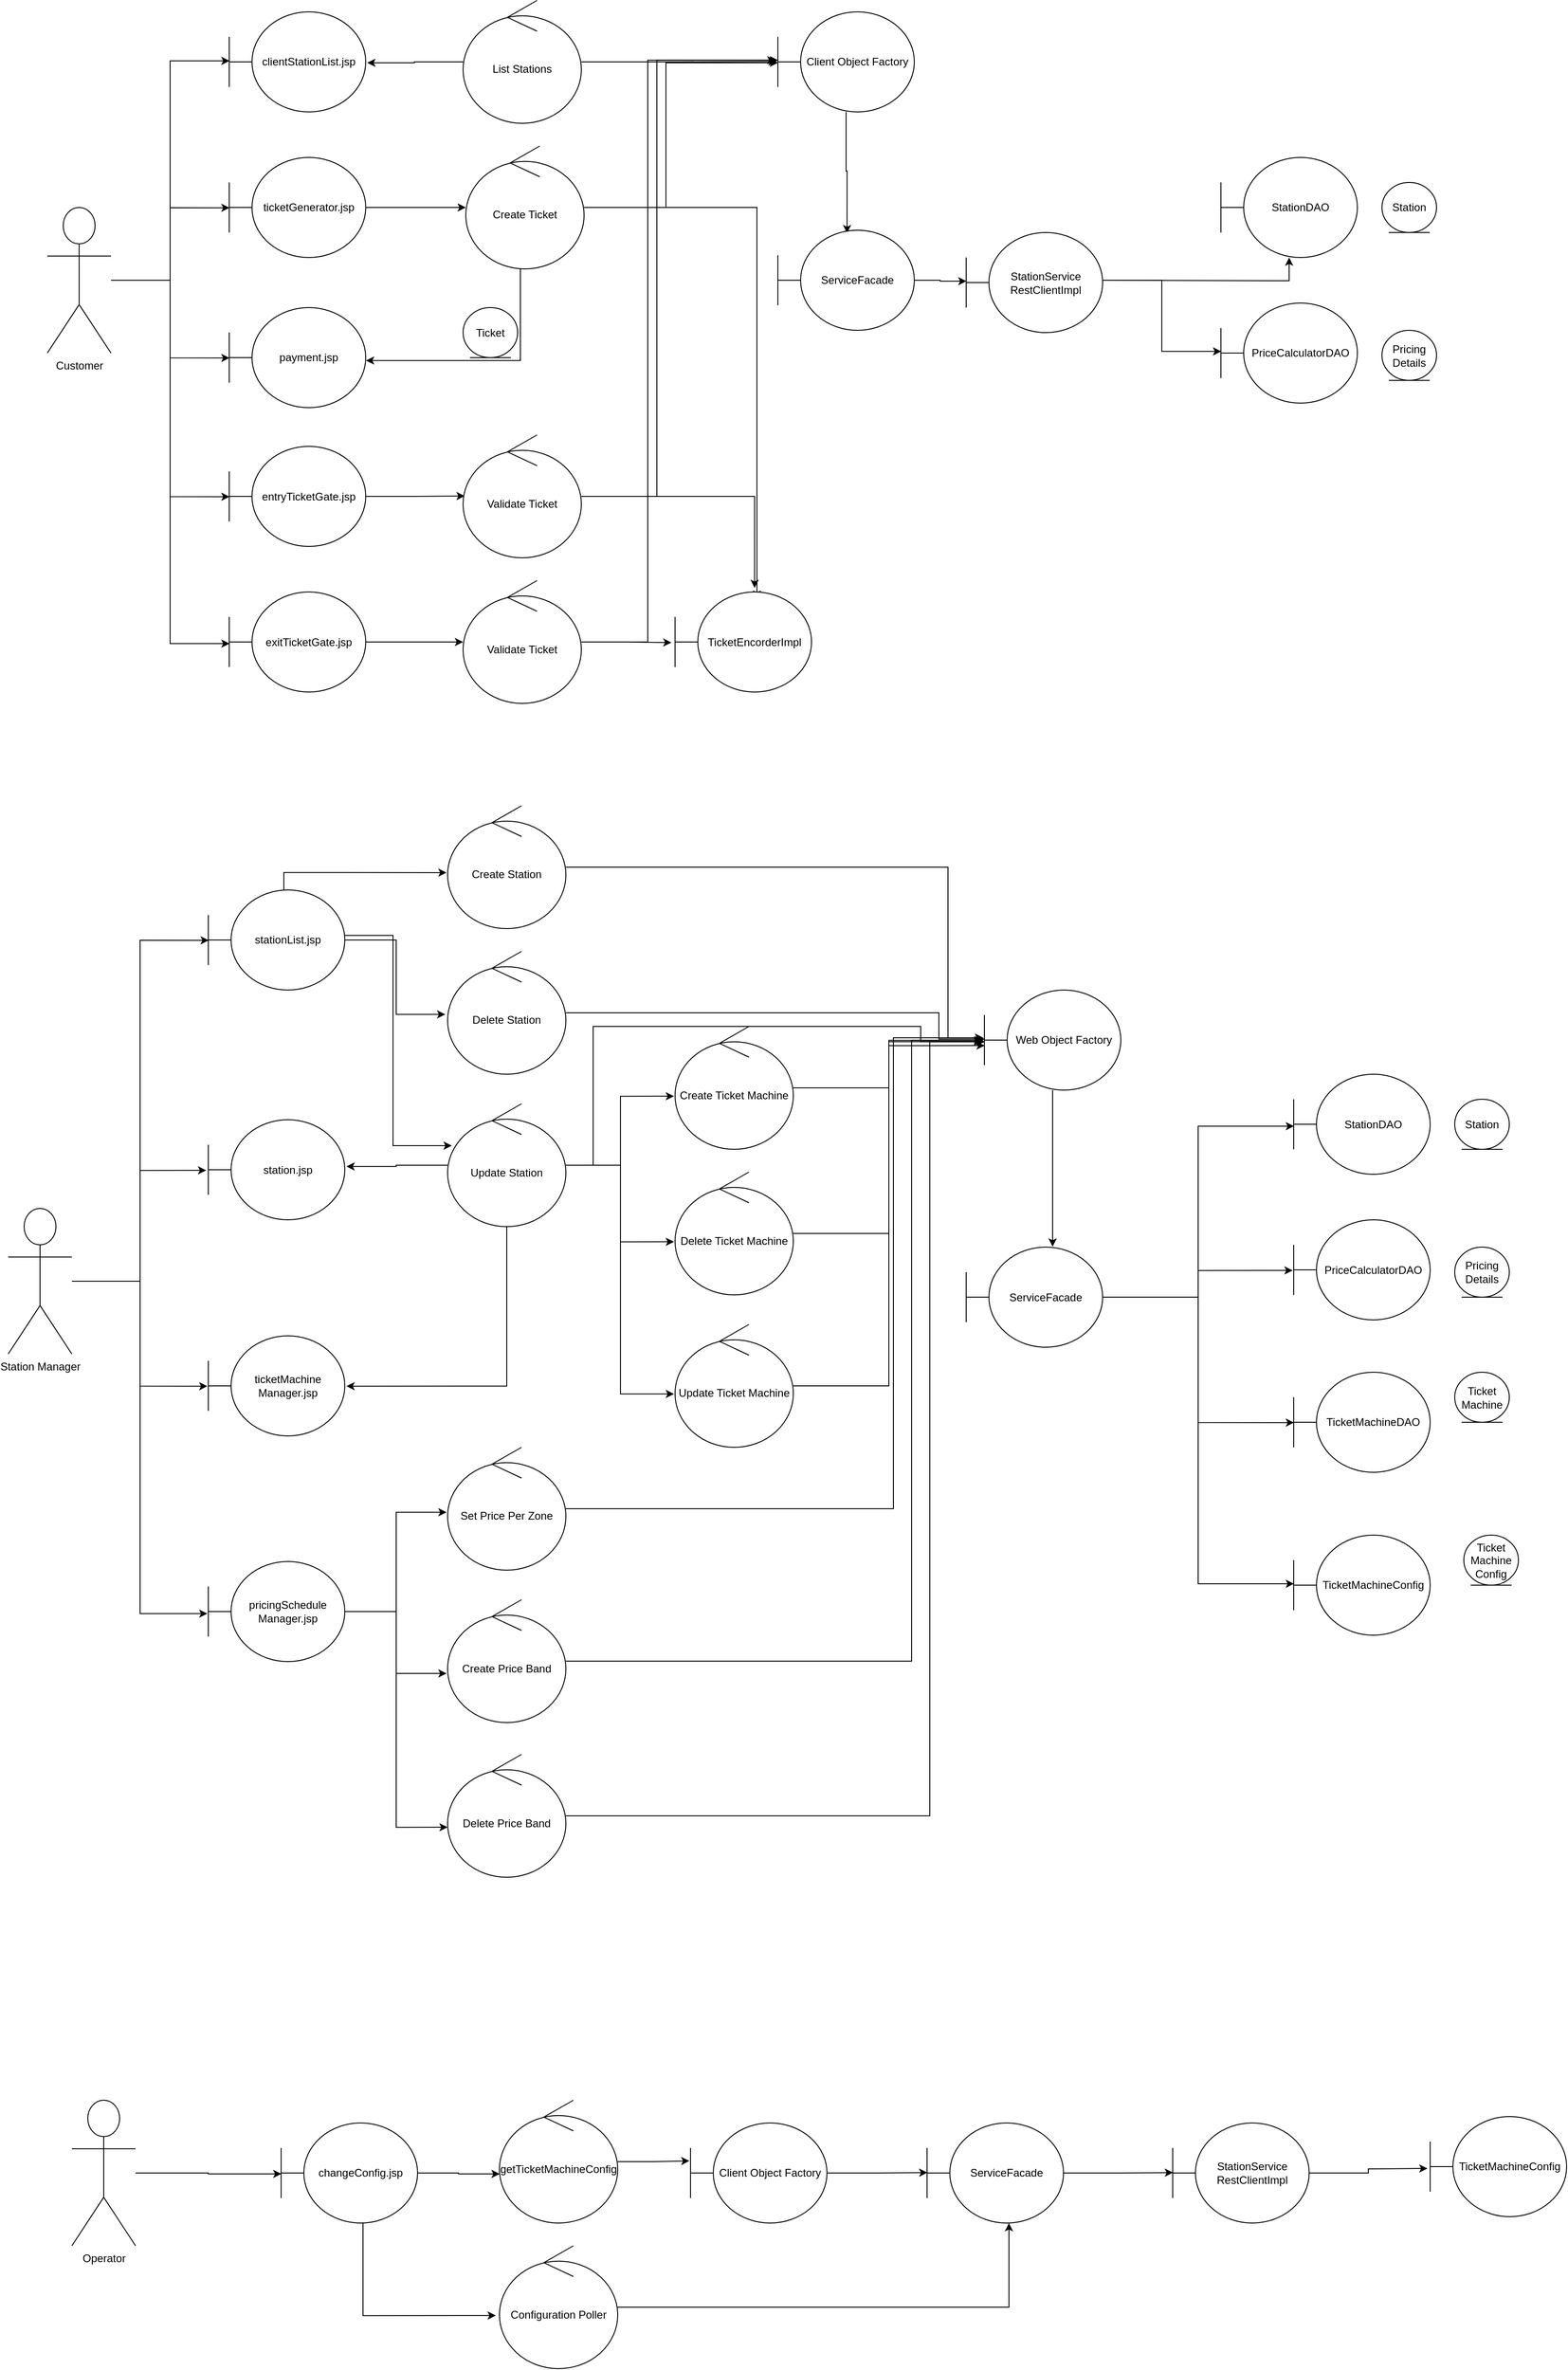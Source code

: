 <mxfile version="14.1.8" type="device"><diagram id="IbJLs0RDZBmSA3ulgl1f" name="Page-1"><mxGraphModel dx="5540" dy="2540" grid="1" gridSize="10" guides="1" tooltips="1" connect="1" arrows="1" fold="1" page="1" pageScale="1" pageWidth="1654" pageHeight="1169" math="0" shadow="0"><root><mxCell id="0"/><mxCell id="1" parent="0"/><mxCell id="W-Iz0zF5mU7ahWEruUQd-25" style="edgeStyle=orthogonalEdgeStyle;rounded=0;orthogonalLoop=1;jettySize=auto;html=1;entryX=0.002;entryY=0.503;entryDx=0;entryDy=0;entryPerimeter=0;" edge="1" parent="1" source="W-Iz0zF5mU7ahWEruUQd-1" target="W-Iz0zF5mU7ahWEruUQd-6"><mxGeometry relative="1" as="geometry"/></mxCell><mxCell id="W-Iz0zF5mU7ahWEruUQd-26" style="edgeStyle=orthogonalEdgeStyle;rounded=0;orthogonalLoop=1;jettySize=auto;html=1;entryX=0.002;entryY=0.503;entryDx=0;entryDy=0;entryPerimeter=0;" edge="1" parent="1" source="W-Iz0zF5mU7ahWEruUQd-1" target="W-Iz0zF5mU7ahWEruUQd-2"><mxGeometry relative="1" as="geometry"/></mxCell><mxCell id="W-Iz0zF5mU7ahWEruUQd-28" style="edgeStyle=orthogonalEdgeStyle;rounded=0;orthogonalLoop=1;jettySize=auto;html=1;entryX=0.002;entryY=0.516;entryDx=0;entryDy=0;entryPerimeter=0;" edge="1" parent="1" source="W-Iz0zF5mU7ahWEruUQd-1" target="W-Iz0zF5mU7ahWEruUQd-7"><mxGeometry relative="1" as="geometry"/></mxCell><mxCell id="W-Iz0zF5mU7ahWEruUQd-29" style="edgeStyle=orthogonalEdgeStyle;rounded=0;orthogonalLoop=1;jettySize=auto;html=1;entryX=0.002;entryY=0.49;entryDx=0;entryDy=0;entryPerimeter=0;" edge="1" parent="1" source="W-Iz0zF5mU7ahWEruUQd-1" target="W-Iz0zF5mU7ahWEruUQd-9"><mxGeometry relative="1" as="geometry"/></mxCell><mxCell id="W-Iz0zF5mU7ahWEruUQd-76" style="edgeStyle=orthogonalEdgeStyle;rounded=0;orthogonalLoop=1;jettySize=auto;html=1;entryX=0.002;entryY=0.503;entryDx=0;entryDy=0;entryPerimeter=0;" edge="1" parent="1" source="W-Iz0zF5mU7ahWEruUQd-1" target="W-Iz0zF5mU7ahWEruUQd-8"><mxGeometry relative="1" as="geometry"/></mxCell><mxCell id="W-Iz0zF5mU7ahWEruUQd-1" value="Customer" style="shape=umlActor;verticalLabelPosition=bottom;verticalAlign=top;html=1;outlineConnect=0;" vertex="1" parent="1"><mxGeometry x="80" y="240" width="70" height="160" as="geometry"/></mxCell><mxCell id="W-Iz0zF5mU7ahWEruUQd-36" style="edgeStyle=orthogonalEdgeStyle;rounded=0;orthogonalLoop=1;jettySize=auto;html=1;" edge="1" parent="1" source="W-Iz0zF5mU7ahWEruUQd-2" target="W-Iz0zF5mU7ahWEruUQd-30"><mxGeometry relative="1" as="geometry"/></mxCell><mxCell id="W-Iz0zF5mU7ahWEruUQd-2" value="ticketGenerator.jsp" style="shape=umlBoundary;whiteSpace=wrap;html=1;" vertex="1" parent="1"><mxGeometry x="280" y="185" width="150" height="110" as="geometry"/></mxCell><mxCell id="W-Iz0zF5mU7ahWEruUQd-3" value="Ticket" style="ellipse;shape=umlEntity;whiteSpace=wrap;html=1;" vertex="1" parent="1"><mxGeometry x="537" y="350" width="60" height="55" as="geometry"/></mxCell><mxCell id="W-Iz0zF5mU7ahWEruUQd-37" style="edgeStyle=orthogonalEdgeStyle;rounded=0;orthogonalLoop=1;jettySize=auto;html=1;entryX=0.014;entryY=0.497;entryDx=0;entryDy=0;entryPerimeter=0;" edge="1" parent="1" source="W-Iz0zF5mU7ahWEruUQd-6" target="W-Iz0zF5mU7ahWEruUQd-31"><mxGeometry relative="1" as="geometry"/></mxCell><mxCell id="W-Iz0zF5mU7ahWEruUQd-6" value="entryTicketGate.jsp" style="shape=umlBoundary;whiteSpace=wrap;html=1;" vertex="1" parent="1"><mxGeometry x="280" y="502.5" width="150" height="110" as="geometry"/></mxCell><mxCell id="W-Iz0zF5mU7ahWEruUQd-38" style="edgeStyle=orthogonalEdgeStyle;rounded=0;orthogonalLoop=1;jettySize=auto;html=1;" edge="1" parent="1" source="W-Iz0zF5mU7ahWEruUQd-7" target="W-Iz0zF5mU7ahWEruUQd-32"><mxGeometry relative="1" as="geometry"/></mxCell><mxCell id="W-Iz0zF5mU7ahWEruUQd-7" value="exitTicketGate.jsp" style="shape=umlBoundary;whiteSpace=wrap;html=1;" vertex="1" parent="1"><mxGeometry x="280" y="662.5" width="150" height="110" as="geometry"/></mxCell><mxCell id="W-Iz0zF5mU7ahWEruUQd-8" value="payment.jsp" style="shape=umlBoundary;whiteSpace=wrap;html=1;" vertex="1" parent="1"><mxGeometry x="280" y="350" width="150" height="110" as="geometry"/></mxCell><mxCell id="W-Iz0zF5mU7ahWEruUQd-9" value="clientStationList.jsp" style="shape=umlBoundary;whiteSpace=wrap;html=1;" vertex="1" parent="1"><mxGeometry x="280" y="25" width="150" height="110" as="geometry"/></mxCell><mxCell id="W-Iz0zF5mU7ahWEruUQd-116" style="edgeStyle=orthogonalEdgeStyle;rounded=0;orthogonalLoop=1;jettySize=auto;html=1;entryX=-0.016;entryY=0.506;entryDx=0;entryDy=0;entryPerimeter=0;" edge="1" parent="1" source="W-Iz0zF5mU7ahWEruUQd-10" target="W-Iz0zF5mU7ahWEruUQd-13"><mxGeometry relative="1" as="geometry"/></mxCell><mxCell id="W-Iz0zF5mU7ahWEruUQd-117" style="edgeStyle=orthogonalEdgeStyle;rounded=0;orthogonalLoop=1;jettySize=auto;html=1;entryX=-0.007;entryY=0.503;entryDx=0;entryDy=0;entryPerimeter=0;" edge="1" parent="1" source="W-Iz0zF5mU7ahWEruUQd-10" target="W-Iz0zF5mU7ahWEruUQd-14"><mxGeometry relative="1" as="geometry"/></mxCell><mxCell id="W-Iz0zF5mU7ahWEruUQd-118" style="edgeStyle=orthogonalEdgeStyle;rounded=0;orthogonalLoop=1;jettySize=auto;html=1;entryX=0.003;entryY=0.503;entryDx=0;entryDy=0;entryPerimeter=0;" edge="1" parent="1" source="W-Iz0zF5mU7ahWEruUQd-10" target="W-Iz0zF5mU7ahWEruUQd-11"><mxGeometry relative="1" as="geometry"/></mxCell><mxCell id="W-Iz0zF5mU7ahWEruUQd-119" style="edgeStyle=orthogonalEdgeStyle;rounded=0;orthogonalLoop=1;jettySize=auto;html=1;entryX=-0.007;entryY=0.521;entryDx=0;entryDy=0;entryPerimeter=0;" edge="1" parent="1" source="W-Iz0zF5mU7ahWEruUQd-10" target="W-Iz0zF5mU7ahWEruUQd-12"><mxGeometry relative="1" as="geometry"/></mxCell><mxCell id="W-Iz0zF5mU7ahWEruUQd-10" value="Station Manager" style="shape=umlActor;verticalLabelPosition=bottom;verticalAlign=top;html=1;outlineConnect=0;" vertex="1" parent="1"><mxGeometry x="37" y="1340" width="70" height="160" as="geometry"/></mxCell><mxCell id="W-Iz0zF5mU7ahWEruUQd-98" style="edgeStyle=orthogonalEdgeStyle;rounded=0;orthogonalLoop=1;jettySize=auto;html=1;entryX=-0.009;entryY=0.544;entryDx=0;entryDy=0;entryPerimeter=0;" edge="1" parent="1" source="W-Iz0zF5mU7ahWEruUQd-11" target="W-Iz0zF5mU7ahWEruUQd-86"><mxGeometry relative="1" as="geometry"><Array as="points"><mxPoint x="340" y="971"/></Array></mxGeometry></mxCell><mxCell id="W-Iz0zF5mU7ahWEruUQd-99" style="edgeStyle=orthogonalEdgeStyle;rounded=0;orthogonalLoop=1;jettySize=auto;html=1;entryX=-0.02;entryY=0.513;entryDx=0;entryDy=0;entryPerimeter=0;" edge="1" parent="1" source="W-Iz0zF5mU7ahWEruUQd-11" target="W-Iz0zF5mU7ahWEruUQd-88"><mxGeometry relative="1" as="geometry"/></mxCell><mxCell id="W-Iz0zF5mU7ahWEruUQd-100" style="edgeStyle=orthogonalEdgeStyle;rounded=0;orthogonalLoop=1;jettySize=auto;html=1;entryX=0.035;entryY=0.341;entryDx=0;entryDy=0;entryPerimeter=0;" edge="1" parent="1" target="W-Iz0zF5mU7ahWEruUQd-87"><mxGeometry relative="1" as="geometry"><mxPoint x="407" y="1040" as="sourcePoint"/><Array as="points"><mxPoint x="460" y="1040"/><mxPoint x="460" y="1271"/></Array></mxGeometry></mxCell><mxCell id="W-Iz0zF5mU7ahWEruUQd-11" value="stationList.jsp" style="shape=umlBoundary;whiteSpace=wrap;html=1;" vertex="1" parent="1"><mxGeometry x="257" y="990" width="150" height="110" as="geometry"/></mxCell><mxCell id="W-Iz0zF5mU7ahWEruUQd-134" style="edgeStyle=orthogonalEdgeStyle;rounded=0;orthogonalLoop=1;jettySize=auto;html=1;entryX=-0.009;entryY=0.529;entryDx=0;entryDy=0;entryPerimeter=0;" edge="1" parent="1" source="W-Iz0zF5mU7ahWEruUQd-12" target="W-Iz0zF5mU7ahWEruUQd-92"><mxGeometry relative="1" as="geometry"/></mxCell><mxCell id="W-Iz0zF5mU7ahWEruUQd-135" style="edgeStyle=orthogonalEdgeStyle;rounded=0;orthogonalLoop=1;jettySize=auto;html=1;entryX=-0.009;entryY=0.6;entryDx=0;entryDy=0;entryPerimeter=0;" edge="1" parent="1" source="W-Iz0zF5mU7ahWEruUQd-12" target="W-Iz0zF5mU7ahWEruUQd-94"><mxGeometry relative="1" as="geometry"/></mxCell><mxCell id="W-Iz0zF5mU7ahWEruUQd-136" style="edgeStyle=orthogonalEdgeStyle;rounded=0;orthogonalLoop=1;jettySize=auto;html=1;entryX=0;entryY=0.593;entryDx=0;entryDy=0;entryPerimeter=0;" edge="1" parent="1" source="W-Iz0zF5mU7ahWEruUQd-12" target="W-Iz0zF5mU7ahWEruUQd-93"><mxGeometry relative="1" as="geometry"/></mxCell><mxCell id="W-Iz0zF5mU7ahWEruUQd-12" value="pricingSchedule&lt;br&gt;Manager.jsp" style="shape=umlBoundary;whiteSpace=wrap;html=1;" vertex="1" parent="1"><mxGeometry x="257" y="1728" width="150" height="110" as="geometry"/></mxCell><mxCell id="W-Iz0zF5mU7ahWEruUQd-13" value="station.jsp" style="shape=umlBoundary;whiteSpace=wrap;html=1;" vertex="1" parent="1"><mxGeometry x="257" y="1242.5" width="150" height="110" as="geometry"/></mxCell><mxCell id="W-Iz0zF5mU7ahWEruUQd-14" value="ticketMachine&lt;br&gt;Manager.jsp" style="shape=umlBoundary;whiteSpace=wrap;html=1;" vertex="1" parent="1"><mxGeometry x="257" y="1480" width="150" height="110" as="geometry"/></mxCell><mxCell id="W-Iz0zF5mU7ahWEruUQd-43" style="edgeStyle=orthogonalEdgeStyle;rounded=0;orthogonalLoop=1;jettySize=auto;html=1;entryX=0.507;entryY=0.029;entryDx=0;entryDy=0;entryPerimeter=0;" edge="1" parent="1" source="W-Iz0zF5mU7ahWEruUQd-15" target="W-Iz0zF5mU7ahWEruUQd-16"><mxGeometry relative="1" as="geometry"/></mxCell><mxCell id="W-Iz0zF5mU7ahWEruUQd-15" value="Client Object Factory" style="shape=umlBoundary;whiteSpace=wrap;html=1;" vertex="1" parent="1"><mxGeometry x="883" y="25" width="150" height="110" as="geometry"/></mxCell><mxCell id="W-Iz0zF5mU7ahWEruUQd-44" style="edgeStyle=orthogonalEdgeStyle;rounded=0;orthogonalLoop=1;jettySize=auto;html=1;" edge="1" parent="1" target="W-Iz0zF5mU7ahWEruUQd-17"><mxGeometry relative="1" as="geometry"><mxPoint x="1240.0" y="320" as="sourcePoint"/></mxGeometry></mxCell><mxCell id="W-Iz0zF5mU7ahWEruUQd-45" style="edgeStyle=orthogonalEdgeStyle;rounded=0;orthogonalLoop=1;jettySize=auto;html=1;entryX=0.002;entryY=0.483;entryDx=0;entryDy=0;entryPerimeter=0;" edge="1" parent="1" target="W-Iz0zF5mU7ahWEruUQd-18"><mxGeometry relative="1" as="geometry"><mxPoint x="1240.0" y="320" as="sourcePoint"/><Array as="points"><mxPoint x="1305" y="320.0"/><mxPoint x="1305" y="398.0"/></Array></mxGeometry></mxCell><mxCell id="W-Iz0zF5mU7ahWEruUQd-81" style="edgeStyle=orthogonalEdgeStyle;rounded=0;orthogonalLoop=1;jettySize=auto;html=1;entryX=0.002;entryY=0.486;entryDx=0;entryDy=0;entryPerimeter=0;" edge="1" parent="1" source="W-Iz0zF5mU7ahWEruUQd-16" target="W-Iz0zF5mU7ahWEruUQd-78"><mxGeometry relative="1" as="geometry"/></mxCell><mxCell id="W-Iz0zF5mU7ahWEruUQd-16" value="ServiceFacade" style="shape=umlBoundary;whiteSpace=wrap;html=1;" vertex="1" parent="1"><mxGeometry x="883" y="265.0" width="150" height="110" as="geometry"/></mxCell><mxCell id="W-Iz0zF5mU7ahWEruUQd-17" value="StationDAO" style="shape=umlBoundary;whiteSpace=wrap;html=1;" vertex="1" parent="1"><mxGeometry x="1370" y="185" width="150" height="110" as="geometry"/></mxCell><mxCell id="W-Iz0zF5mU7ahWEruUQd-18" value="PriceCalculatorDAO" style="shape=umlBoundary;whiteSpace=wrap;html=1;" vertex="1" parent="1"><mxGeometry x="1370" y="345.0" width="150" height="110" as="geometry"/></mxCell><mxCell id="W-Iz0zF5mU7ahWEruUQd-62" style="edgeStyle=orthogonalEdgeStyle;rounded=0;orthogonalLoop=1;jettySize=auto;html=1;entryX=1.002;entryY=0.529;entryDx=0;entryDy=0;entryPerimeter=0;" edge="1" parent="1" source="W-Iz0zF5mU7ahWEruUQd-30" target="W-Iz0zF5mU7ahWEruUQd-8"><mxGeometry relative="1" as="geometry"><Array as="points"><mxPoint x="600" y="240"/><mxPoint x="600" y="408"/></Array></mxGeometry></mxCell><mxCell id="W-Iz0zF5mU7ahWEruUQd-69" style="edgeStyle=orthogonalEdgeStyle;rounded=0;orthogonalLoop=1;jettySize=auto;html=1;entryX=0.6;entryY=0.068;entryDx=0;entryDy=0;entryPerimeter=0;" edge="1" parent="1" source="W-Iz0zF5mU7ahWEruUQd-30" target="W-Iz0zF5mU7ahWEruUQd-46"><mxGeometry relative="1" as="geometry"/></mxCell><mxCell id="W-Iz0zF5mU7ahWEruUQd-70" style="edgeStyle=orthogonalEdgeStyle;rounded=0;orthogonalLoop=1;jettySize=auto;html=1;entryX=0.001;entryY=0.509;entryDx=0;entryDy=0;entryPerimeter=0;" edge="1" parent="1" source="W-Iz0zF5mU7ahWEruUQd-30" target="W-Iz0zF5mU7ahWEruUQd-15"><mxGeometry relative="1" as="geometry"><Array as="points"><mxPoint x="760" y="240"/><mxPoint x="760" y="81"/></Array></mxGeometry></mxCell><mxCell id="W-Iz0zF5mU7ahWEruUQd-30" value="Create Ticket" style="ellipse;shape=umlControl;whiteSpace=wrap;html=1;" vertex="1" parent="1"><mxGeometry x="540" y="172.5" width="130" height="135" as="geometry"/></mxCell><mxCell id="W-Iz0zF5mU7ahWEruUQd-67" style="edgeStyle=orthogonalEdgeStyle;rounded=0;orthogonalLoop=1;jettySize=auto;html=1;entryX=0.583;entryY=-0.04;entryDx=0;entryDy=0;entryPerimeter=0;" edge="1" parent="1" source="W-Iz0zF5mU7ahWEruUQd-31" target="W-Iz0zF5mU7ahWEruUQd-46"><mxGeometry relative="1" as="geometry"/></mxCell><mxCell id="W-Iz0zF5mU7ahWEruUQd-71" style="edgeStyle=orthogonalEdgeStyle;rounded=0;orthogonalLoop=1;jettySize=auto;html=1;entryX=-0.018;entryY=0.483;entryDx=0;entryDy=0;entryPerimeter=0;" edge="1" parent="1" source="W-Iz0zF5mU7ahWEruUQd-31" target="W-Iz0zF5mU7ahWEruUQd-15"><mxGeometry relative="1" as="geometry"><Array as="points"><mxPoint x="750" y="558"/><mxPoint x="750" y="78"/></Array></mxGeometry></mxCell><mxCell id="W-Iz0zF5mU7ahWEruUQd-31" value="Validate Ticket" style="ellipse;shape=umlControl;whiteSpace=wrap;html=1;" vertex="1" parent="1"><mxGeometry x="537" y="490" width="130" height="135" as="geometry"/></mxCell><mxCell id="W-Iz0zF5mU7ahWEruUQd-68" style="edgeStyle=orthogonalEdgeStyle;rounded=0;orthogonalLoop=1;jettySize=auto;html=1;entryX=-0.027;entryY=0.506;entryDx=0;entryDy=0;entryPerimeter=0;" edge="1" parent="1" source="W-Iz0zF5mU7ahWEruUQd-32" target="W-Iz0zF5mU7ahWEruUQd-46"><mxGeometry relative="1" as="geometry"/></mxCell><mxCell id="W-Iz0zF5mU7ahWEruUQd-72" style="edgeStyle=orthogonalEdgeStyle;rounded=0;orthogonalLoop=1;jettySize=auto;html=1;entryX=0.001;entryY=0.483;entryDx=0;entryDy=0;entryPerimeter=0;" edge="1" parent="1" source="W-Iz0zF5mU7ahWEruUQd-32" target="W-Iz0zF5mU7ahWEruUQd-15"><mxGeometry relative="1" as="geometry"><Array as="points"><mxPoint x="740" y="718"/><mxPoint x="740" y="78"/></Array></mxGeometry></mxCell><mxCell id="W-Iz0zF5mU7ahWEruUQd-32" value="Validate Ticket" style="ellipse;shape=umlControl;whiteSpace=wrap;html=1;" vertex="1" parent="1"><mxGeometry x="537" y="650" width="130" height="135" as="geometry"/></mxCell><mxCell id="W-Iz0zF5mU7ahWEruUQd-34" style="edgeStyle=orthogonalEdgeStyle;rounded=0;orthogonalLoop=1;jettySize=auto;html=1;entryX=1.011;entryY=0.509;entryDx=0;entryDy=0;entryPerimeter=0;" edge="1" parent="1" source="W-Iz0zF5mU7ahWEruUQd-33" target="W-Iz0zF5mU7ahWEruUQd-9"><mxGeometry relative="1" as="geometry"/></mxCell><mxCell id="W-Iz0zF5mU7ahWEruUQd-82" style="edgeStyle=orthogonalEdgeStyle;rounded=0;orthogonalLoop=1;jettySize=auto;html=1;entryX=-0.009;entryY=0.496;entryDx=0;entryDy=0;entryPerimeter=0;" edge="1" parent="1" source="W-Iz0zF5mU7ahWEruUQd-33" target="W-Iz0zF5mU7ahWEruUQd-15"><mxGeometry relative="1" as="geometry"/></mxCell><mxCell id="W-Iz0zF5mU7ahWEruUQd-33" value="List Stations" style="ellipse;shape=umlControl;whiteSpace=wrap;html=1;" vertex="1" parent="1"><mxGeometry x="537" y="12.5" width="130" height="135" as="geometry"/></mxCell><mxCell id="W-Iz0zF5mU7ahWEruUQd-46" value="TicketEncorderImpl" style="shape=umlBoundary;whiteSpace=wrap;html=1;" vertex="1" parent="1"><mxGeometry x="770" y="662.5" width="150" height="110" as="geometry"/></mxCell><mxCell id="W-Iz0zF5mU7ahWEruUQd-55" style="edgeStyle=orthogonalEdgeStyle;rounded=0;orthogonalLoop=1;jettySize=auto;html=1;entryX=0.002;entryY=0.509;entryDx=0;entryDy=0;entryPerimeter=0;" edge="1" parent="1" source="W-Iz0zF5mU7ahWEruUQd-48" target="W-Iz0zF5mU7ahWEruUQd-50"><mxGeometry relative="1" as="geometry"/></mxCell><mxCell id="W-Iz0zF5mU7ahWEruUQd-48" value="Operator" style="shape=umlActor;verticalLabelPosition=bottom;verticalAlign=top;html=1;outlineConnect=0;" vertex="1" parent="1"><mxGeometry x="107" y="2320" width="70" height="160" as="geometry"/></mxCell><mxCell id="W-Iz0zF5mU7ahWEruUQd-57" style="edgeStyle=orthogonalEdgeStyle;rounded=0;orthogonalLoop=1;jettySize=auto;html=1;entryX=-0.008;entryY=0.379;entryDx=0;entryDy=0;entryPerimeter=0;" edge="1" parent="1" source="W-Iz0zF5mU7ahWEruUQd-49" target="W-Iz0zF5mU7ahWEruUQd-53"><mxGeometry relative="1" as="geometry"/></mxCell><mxCell id="W-Iz0zF5mU7ahWEruUQd-49" value="getTicketMachineConfig" style="ellipse;shape=umlControl;whiteSpace=wrap;html=1;" vertex="1" parent="1"><mxGeometry x="577" y="2320" width="130" height="135" as="geometry"/></mxCell><mxCell id="W-Iz0zF5mU7ahWEruUQd-56" style="edgeStyle=orthogonalEdgeStyle;rounded=0;orthogonalLoop=1;jettySize=auto;html=1;entryX=0.002;entryY=0.6;entryDx=0;entryDy=0;entryPerimeter=0;" edge="1" parent="1" source="W-Iz0zF5mU7ahWEruUQd-50" target="W-Iz0zF5mU7ahWEruUQd-49"><mxGeometry relative="1" as="geometry"/></mxCell><mxCell id="W-Iz0zF5mU7ahWEruUQd-84" style="edgeStyle=orthogonalEdgeStyle;rounded=0;orthogonalLoop=1;jettySize=auto;html=1;entryX=-0.031;entryY=0.568;entryDx=0;entryDy=0;entryPerimeter=0;" edge="1" parent="1" source="W-Iz0zF5mU7ahWEruUQd-50" target="W-Iz0zF5mU7ahWEruUQd-83"><mxGeometry relative="1" as="geometry"><Array as="points"><mxPoint x="427" y="2557"/></Array></mxGeometry></mxCell><mxCell id="W-Iz0zF5mU7ahWEruUQd-50" value="changeConfig.jsp" style="shape=umlBoundary;whiteSpace=wrap;html=1;" vertex="1" parent="1"><mxGeometry x="337" y="2345" width="150" height="110" as="geometry"/></mxCell><mxCell id="W-Iz0zF5mU7ahWEruUQd-58" style="edgeStyle=orthogonalEdgeStyle;rounded=0;orthogonalLoop=1;jettySize=auto;html=1;entryX=0.002;entryY=0.496;entryDx=0;entryDy=0;entryPerimeter=0;" edge="1" parent="1" source="W-Iz0zF5mU7ahWEruUQd-53" target="W-Iz0zF5mU7ahWEruUQd-54"><mxGeometry relative="1" as="geometry"/></mxCell><mxCell id="W-Iz0zF5mU7ahWEruUQd-53" value="Client Object Factory" style="shape=umlBoundary;whiteSpace=wrap;html=1;" vertex="1" parent="1"><mxGeometry x="787" y="2345" width="150" height="110" as="geometry"/></mxCell><mxCell id="W-Iz0zF5mU7ahWEruUQd-74" style="edgeStyle=orthogonalEdgeStyle;rounded=0;orthogonalLoop=1;jettySize=auto;html=1;entryX=0.002;entryY=0.496;entryDx=0;entryDy=0;entryPerimeter=0;" edge="1" parent="1" source="W-Iz0zF5mU7ahWEruUQd-54" target="W-Iz0zF5mU7ahWEruUQd-73"><mxGeometry relative="1" as="geometry"/></mxCell><mxCell id="W-Iz0zF5mU7ahWEruUQd-54" value="ServiceFacade" style="shape=umlBoundary;whiteSpace=wrap;html=1;" vertex="1" parent="1"><mxGeometry x="1047" y="2345" width="150" height="110" as="geometry"/></mxCell><mxCell id="W-Iz0zF5mU7ahWEruUQd-75" style="edgeStyle=orthogonalEdgeStyle;rounded=0;orthogonalLoop=1;jettySize=auto;html=1;entryX=0;entryY=0.5;entryDx=0;entryDy=0;" edge="1" parent="1" source="W-Iz0zF5mU7ahWEruUQd-73"><mxGeometry relative="1" as="geometry"><mxPoint x="1597" y="2395" as="targetPoint"/></mxGeometry></mxCell><mxCell id="W-Iz0zF5mU7ahWEruUQd-73" value="StationService&lt;br&gt;RestClientImpl" style="shape=umlBoundary;whiteSpace=wrap;html=1;" vertex="1" parent="1"><mxGeometry x="1317" y="2345" width="150" height="110" as="geometry"/></mxCell><mxCell id="W-Iz0zF5mU7ahWEruUQd-78" value="StationService&lt;br&gt;RestClientImpl" style="shape=umlBoundary;whiteSpace=wrap;html=1;" vertex="1" parent="1"><mxGeometry x="1090" y="267.5" width="150" height="110" as="geometry"/></mxCell><mxCell id="W-Iz0zF5mU7ahWEruUQd-79" value="Station" style="ellipse;shape=umlEntity;whiteSpace=wrap;html=1;" vertex="1" parent="1"><mxGeometry x="1547" y="212.5" width="60" height="55" as="geometry"/></mxCell><mxCell id="W-Iz0zF5mU7ahWEruUQd-80" value="Pricing&lt;br&gt;Details" style="ellipse;shape=umlEntity;whiteSpace=wrap;html=1;" vertex="1" parent="1"><mxGeometry x="1547" y="375" width="60" height="55" as="geometry"/></mxCell><mxCell id="W-Iz0zF5mU7ahWEruUQd-85" style="edgeStyle=orthogonalEdgeStyle;rounded=0;orthogonalLoop=1;jettySize=auto;html=1;" edge="1" parent="1" source="W-Iz0zF5mU7ahWEruUQd-83"><mxGeometry relative="1" as="geometry"><mxPoint x="1137" y="2455" as="targetPoint"/><Array as="points"><mxPoint x="1137" y="2547"/><mxPoint x="1137" y="2455"/></Array></mxGeometry></mxCell><mxCell id="W-Iz0zF5mU7ahWEruUQd-83" value="Configuration Poller" style="ellipse;shape=umlControl;whiteSpace=wrap;html=1;" vertex="1" parent="1"><mxGeometry x="577" y="2480" width="130" height="135" as="geometry"/></mxCell><mxCell id="W-Iz0zF5mU7ahWEruUQd-120" style="edgeStyle=orthogonalEdgeStyle;rounded=0;orthogonalLoop=1;jettySize=auto;html=1;entryX=-0.008;entryY=0.477;entryDx=0;entryDy=0;entryPerimeter=0;" edge="1" parent="1" source="W-Iz0zF5mU7ahWEruUQd-86" target="W-Iz0zF5mU7ahWEruUQd-96"><mxGeometry relative="1" as="geometry"><Array as="points"><mxPoint x="1070" y="965"/><mxPoint x="1070" y="1153"/></Array></mxGeometry></mxCell><mxCell id="W-Iz0zF5mU7ahWEruUQd-86" value="Create Station" style="ellipse;shape=umlControl;whiteSpace=wrap;html=1;" vertex="1" parent="1"><mxGeometry x="520" y="897.5" width="130" height="135" as="geometry"/></mxCell><mxCell id="W-Iz0zF5mU7ahWEruUQd-101" style="edgeStyle=orthogonalEdgeStyle;rounded=0;orthogonalLoop=1;jettySize=auto;html=1;entryX=1.012;entryY=0.467;entryDx=0;entryDy=0;entryPerimeter=0;" edge="1" parent="1" source="W-Iz0zF5mU7ahWEruUQd-87" target="W-Iz0zF5mU7ahWEruUQd-13"><mxGeometry relative="1" as="geometry"/></mxCell><mxCell id="W-Iz0zF5mU7ahWEruUQd-103" style="edgeStyle=orthogonalEdgeStyle;rounded=0;orthogonalLoop=1;jettySize=auto;html=1;entryX=-0.009;entryY=0.568;entryDx=0;entryDy=0;entryPerimeter=0;" edge="1" parent="1" source="W-Iz0zF5mU7ahWEruUQd-87" target="W-Iz0zF5mU7ahWEruUQd-89"><mxGeometry relative="1" as="geometry"/></mxCell><mxCell id="W-Iz0zF5mU7ahWEruUQd-104" style="edgeStyle=orthogonalEdgeStyle;rounded=0;orthogonalLoop=1;jettySize=auto;html=1;entryX=-0.009;entryY=0.568;entryDx=0;entryDy=0;entryPerimeter=0;" edge="1" parent="1" source="W-Iz0zF5mU7ahWEruUQd-87" target="W-Iz0zF5mU7ahWEruUQd-91"><mxGeometry relative="1" as="geometry"/></mxCell><mxCell id="W-Iz0zF5mU7ahWEruUQd-105" style="edgeStyle=orthogonalEdgeStyle;rounded=0;orthogonalLoop=1;jettySize=auto;html=1;entryX=-0.009;entryY=0.566;entryDx=0;entryDy=0;entryPerimeter=0;" edge="1" parent="1" source="W-Iz0zF5mU7ahWEruUQd-87" target="W-Iz0zF5mU7ahWEruUQd-90"><mxGeometry relative="1" as="geometry"><Array as="points"><mxPoint x="710" y="1293"/><mxPoint x="710" y="1544"/></Array></mxGeometry></mxCell><mxCell id="W-Iz0zF5mU7ahWEruUQd-115" style="edgeStyle=orthogonalEdgeStyle;rounded=0;orthogonalLoop=1;jettySize=auto;html=1;entryX=1.012;entryY=0.503;entryDx=0;entryDy=0;entryPerimeter=0;" edge="1" parent="1" source="W-Iz0zF5mU7ahWEruUQd-87" target="W-Iz0zF5mU7ahWEruUQd-14"><mxGeometry relative="1" as="geometry"><Array as="points"><mxPoint x="585" y="1535"/></Array></mxGeometry></mxCell><mxCell id="W-Iz0zF5mU7ahWEruUQd-122" style="edgeStyle=orthogonalEdgeStyle;rounded=0;orthogonalLoop=1;jettySize=auto;html=1;entryX=0.002;entryY=0.516;entryDx=0;entryDy=0;entryPerimeter=0;" edge="1" parent="1" source="W-Iz0zF5mU7ahWEruUQd-87" target="W-Iz0zF5mU7ahWEruUQd-96"><mxGeometry relative="1" as="geometry"><Array as="points"><mxPoint x="680" y="1293"/><mxPoint x="680" y="1140"/><mxPoint x="1040" y="1140"/><mxPoint x="1040" y="1157"/></Array></mxGeometry></mxCell><mxCell id="W-Iz0zF5mU7ahWEruUQd-87" value="Update Station" style="ellipse;shape=umlControl;whiteSpace=wrap;html=1;" vertex="1" parent="1"><mxGeometry x="520" y="1225" width="130" height="135" as="geometry"/></mxCell><mxCell id="W-Iz0zF5mU7ahWEruUQd-121" style="edgeStyle=orthogonalEdgeStyle;rounded=0;orthogonalLoop=1;jettySize=auto;html=1;entryX=0.002;entryY=0.49;entryDx=0;entryDy=0;entryPerimeter=0;" edge="1" parent="1" source="W-Iz0zF5mU7ahWEruUQd-88" target="W-Iz0zF5mU7ahWEruUQd-96"><mxGeometry relative="1" as="geometry"><Array as="points"><mxPoint x="1060" y="1125"/><mxPoint x="1060" y="1154"/></Array></mxGeometry></mxCell><mxCell id="W-Iz0zF5mU7ahWEruUQd-88" value="Delete Station" style="ellipse;shape=umlControl;whiteSpace=wrap;html=1;" vertex="1" parent="1"><mxGeometry x="520" y="1057.5" width="130" height="135" as="geometry"/></mxCell><mxCell id="W-Iz0zF5mU7ahWEruUQd-124" style="edgeStyle=orthogonalEdgeStyle;rounded=0;orthogonalLoop=1;jettySize=auto;html=1;entryX=-0.008;entryY=0.503;entryDx=0;entryDy=0;entryPerimeter=0;" edge="1" parent="1" source="W-Iz0zF5mU7ahWEruUQd-89" target="W-Iz0zF5mU7ahWEruUQd-96"><mxGeometry relative="1" as="geometry"/></mxCell><mxCell id="W-Iz0zF5mU7ahWEruUQd-89" value="Create Ticket Machine" style="ellipse;shape=umlControl;whiteSpace=wrap;html=1;" vertex="1" parent="1"><mxGeometry x="770" y="1140" width="130" height="135" as="geometry"/></mxCell><mxCell id="W-Iz0zF5mU7ahWEruUQd-126" style="edgeStyle=orthogonalEdgeStyle;rounded=0;orthogonalLoop=1;jettySize=auto;html=1;entryX=0.002;entryY=0.555;entryDx=0;entryDy=0;entryPerimeter=0;" edge="1" parent="1" source="W-Iz0zF5mU7ahWEruUQd-90" target="W-Iz0zF5mU7ahWEruUQd-96"><mxGeometry relative="1" as="geometry"/></mxCell><mxCell id="W-Iz0zF5mU7ahWEruUQd-90" value="Update Ticket Machine" style="ellipse;shape=umlControl;whiteSpace=wrap;html=1;" vertex="1" parent="1"><mxGeometry x="770" y="1467.5" width="130" height="135" as="geometry"/></mxCell><mxCell id="W-Iz0zF5mU7ahWEruUQd-125" style="edgeStyle=orthogonalEdgeStyle;rounded=0;orthogonalLoop=1;jettySize=auto;html=1;entryX=0.002;entryY=0.516;entryDx=0;entryDy=0;entryPerimeter=0;" edge="1" parent="1" source="W-Iz0zF5mU7ahWEruUQd-91" target="W-Iz0zF5mU7ahWEruUQd-96"><mxGeometry relative="1" as="geometry"/></mxCell><mxCell id="W-Iz0zF5mU7ahWEruUQd-91" value="Delete Ticket Machine" style="ellipse;shape=umlControl;whiteSpace=wrap;html=1;" vertex="1" parent="1"><mxGeometry x="770" y="1300" width="130" height="135" as="geometry"/></mxCell><mxCell id="W-Iz0zF5mU7ahWEruUQd-127" style="edgeStyle=orthogonalEdgeStyle;rounded=0;orthogonalLoop=1;jettySize=auto;html=1;entryX=-0.008;entryY=0.477;entryDx=0;entryDy=0;entryPerimeter=0;" edge="1" parent="1" source="W-Iz0zF5mU7ahWEruUQd-92" target="W-Iz0zF5mU7ahWEruUQd-96"><mxGeometry relative="1" as="geometry"><Array as="points"><mxPoint x="1010" y="1670"/><mxPoint x="1010" y="1153"/></Array></mxGeometry></mxCell><mxCell id="W-Iz0zF5mU7ahWEruUQd-92" value="Set Price Per Zone" style="ellipse;shape=umlControl;whiteSpace=wrap;html=1;" vertex="1" parent="1"><mxGeometry x="520" y="1602.5" width="130" height="135" as="geometry"/></mxCell><mxCell id="W-Iz0zF5mU7ahWEruUQd-129" style="edgeStyle=orthogonalEdgeStyle;rounded=0;orthogonalLoop=1;jettySize=auto;html=1;entryX=-0.017;entryY=0.516;entryDx=0;entryDy=0;entryPerimeter=0;" edge="1" parent="1" source="W-Iz0zF5mU7ahWEruUQd-93" target="W-Iz0zF5mU7ahWEruUQd-96"><mxGeometry relative="1" as="geometry"><Array as="points"><mxPoint x="1050" y="2007"/><mxPoint x="1050" y="1157"/></Array></mxGeometry></mxCell><mxCell id="W-Iz0zF5mU7ahWEruUQd-93" value="Delete Price Band" style="ellipse;shape=umlControl;whiteSpace=wrap;html=1;" vertex="1" parent="1"><mxGeometry x="520" y="1940" width="130" height="135" as="geometry"/></mxCell><mxCell id="W-Iz0zF5mU7ahWEruUQd-128" style="edgeStyle=orthogonalEdgeStyle;rounded=0;orthogonalLoop=1;jettySize=auto;html=1;entryX=-0.017;entryY=0.503;entryDx=0;entryDy=0;entryPerimeter=0;" edge="1" parent="1" source="W-Iz0zF5mU7ahWEruUQd-94" target="W-Iz0zF5mU7ahWEruUQd-96"><mxGeometry relative="1" as="geometry"><Array as="points"><mxPoint x="1030" y="1837"/><mxPoint x="1030" y="1155"/></Array></mxGeometry></mxCell><mxCell id="W-Iz0zF5mU7ahWEruUQd-94" value="Create Price Band" style="ellipse;shape=umlControl;whiteSpace=wrap;html=1;" vertex="1" parent="1"><mxGeometry x="520" y="1770" width="130" height="135" as="geometry"/></mxCell><mxCell id="W-Iz0zF5mU7ahWEruUQd-123" style="edgeStyle=orthogonalEdgeStyle;rounded=0;orthogonalLoop=1;jettySize=auto;html=1;" edge="1" parent="1" source="W-Iz0zF5mU7ahWEruUQd-96"><mxGeometry relative="1" as="geometry"><mxPoint x="1185" y="1382" as="targetPoint"/><Array as="points"><mxPoint x="1185" y="1382"/></Array></mxGeometry></mxCell><mxCell id="W-Iz0zF5mU7ahWEruUQd-96" value="Web Object Factory" style="shape=umlBoundary;whiteSpace=wrap;html=1;" vertex="1" parent="1"><mxGeometry x="1110" y="1100" width="150" height="110" as="geometry"/></mxCell><mxCell id="W-Iz0zF5mU7ahWEruUQd-130" style="edgeStyle=orthogonalEdgeStyle;rounded=0;orthogonalLoop=1;jettySize=auto;html=1;entryX=0.002;entryY=0.519;entryDx=0;entryDy=0;entryPerimeter=0;" edge="1" parent="1" source="W-Iz0zF5mU7ahWEruUQd-97" target="W-Iz0zF5mU7ahWEruUQd-107"><mxGeometry relative="1" as="geometry"/></mxCell><mxCell id="W-Iz0zF5mU7ahWEruUQd-131" style="edgeStyle=orthogonalEdgeStyle;rounded=0;orthogonalLoop=1;jettySize=auto;html=1;entryX=-0.008;entryY=0.506;entryDx=0;entryDy=0;entryPerimeter=0;" edge="1" parent="1" source="W-Iz0zF5mU7ahWEruUQd-97" target="W-Iz0zF5mU7ahWEruUQd-108"><mxGeometry relative="1" as="geometry"/></mxCell><mxCell id="W-Iz0zF5mU7ahWEruUQd-132" style="edgeStyle=orthogonalEdgeStyle;rounded=0;orthogonalLoop=1;jettySize=auto;html=1;entryX=0.002;entryY=0.503;entryDx=0;entryDy=0;entryPerimeter=0;" edge="1" parent="1" source="W-Iz0zF5mU7ahWEruUQd-97" target="W-Iz0zF5mU7ahWEruUQd-106"><mxGeometry relative="1" as="geometry"/></mxCell><mxCell id="W-Iz0zF5mU7ahWEruUQd-133" style="edgeStyle=orthogonalEdgeStyle;rounded=0;orthogonalLoop=1;jettySize=auto;html=1;entryX=0.002;entryY=0.486;entryDx=0;entryDy=0;entryPerimeter=0;" edge="1" parent="1" source="W-Iz0zF5mU7ahWEruUQd-97" target="W-Iz0zF5mU7ahWEruUQd-111"><mxGeometry relative="1" as="geometry"/></mxCell><mxCell id="W-Iz0zF5mU7ahWEruUQd-97" value="ServiceFacade" style="shape=umlBoundary;whiteSpace=wrap;html=1;" vertex="1" parent="1"><mxGeometry x="1090" y="1382.5" width="150" height="110" as="geometry"/></mxCell><mxCell id="W-Iz0zF5mU7ahWEruUQd-106" value="TicketMachineDAO" style="shape=umlBoundary;whiteSpace=wrap;html=1;" vertex="1" parent="1"><mxGeometry x="1450" y="1520" width="150" height="110" as="geometry"/></mxCell><mxCell id="W-Iz0zF5mU7ahWEruUQd-107" value="StationDAO" style="shape=umlBoundary;whiteSpace=wrap;html=1;" vertex="1" parent="1"><mxGeometry x="1450" y="1192.5" width="150" height="110" as="geometry"/></mxCell><mxCell id="W-Iz0zF5mU7ahWEruUQd-108" value="PriceCalculatorDAO" style="shape=umlBoundary;whiteSpace=wrap;html=1;" vertex="1" parent="1"><mxGeometry x="1450" y="1352.5" width="150" height="110" as="geometry"/></mxCell><mxCell id="W-Iz0zF5mU7ahWEruUQd-109" value="Station" style="ellipse;shape=umlEntity;whiteSpace=wrap;html=1;" vertex="1" parent="1"><mxGeometry x="1627" y="1220" width="60" height="55" as="geometry"/></mxCell><mxCell id="W-Iz0zF5mU7ahWEruUQd-110" value="Pricing&lt;br&gt;Details" style="ellipse;shape=umlEntity;whiteSpace=wrap;html=1;" vertex="1" parent="1"><mxGeometry x="1627" y="1382.5" width="60" height="55" as="geometry"/></mxCell><mxCell id="W-Iz0zF5mU7ahWEruUQd-111" value="TicketMachineConfig" style="shape=umlBoundary;whiteSpace=wrap;html=1;" vertex="1" parent="1"><mxGeometry x="1450" y="1699" width="150" height="110" as="geometry"/></mxCell><mxCell id="W-Iz0zF5mU7ahWEruUQd-112" value="TicketMachineConfig" style="shape=umlBoundary;whiteSpace=wrap;html=1;" vertex="1" parent="1"><mxGeometry x="1600" y="2338" width="150" height="110" as="geometry"/></mxCell><mxCell id="W-Iz0zF5mU7ahWEruUQd-113" value="Ticket&lt;br&gt;Machine&lt;br&gt;Config" style="ellipse;shape=umlEntity;whiteSpace=wrap;html=1;" vertex="1" parent="1"><mxGeometry x="1637" y="1699" width="60" height="55" as="geometry"/></mxCell><mxCell id="W-Iz0zF5mU7ahWEruUQd-114" value="Ticket&lt;br&gt;Machine" style="ellipse;shape=umlEntity;whiteSpace=wrap;html=1;" vertex="1" parent="1"><mxGeometry x="1627" y="1520" width="60" height="55" as="geometry"/></mxCell></root></mxGraphModel></diagram></mxfile>